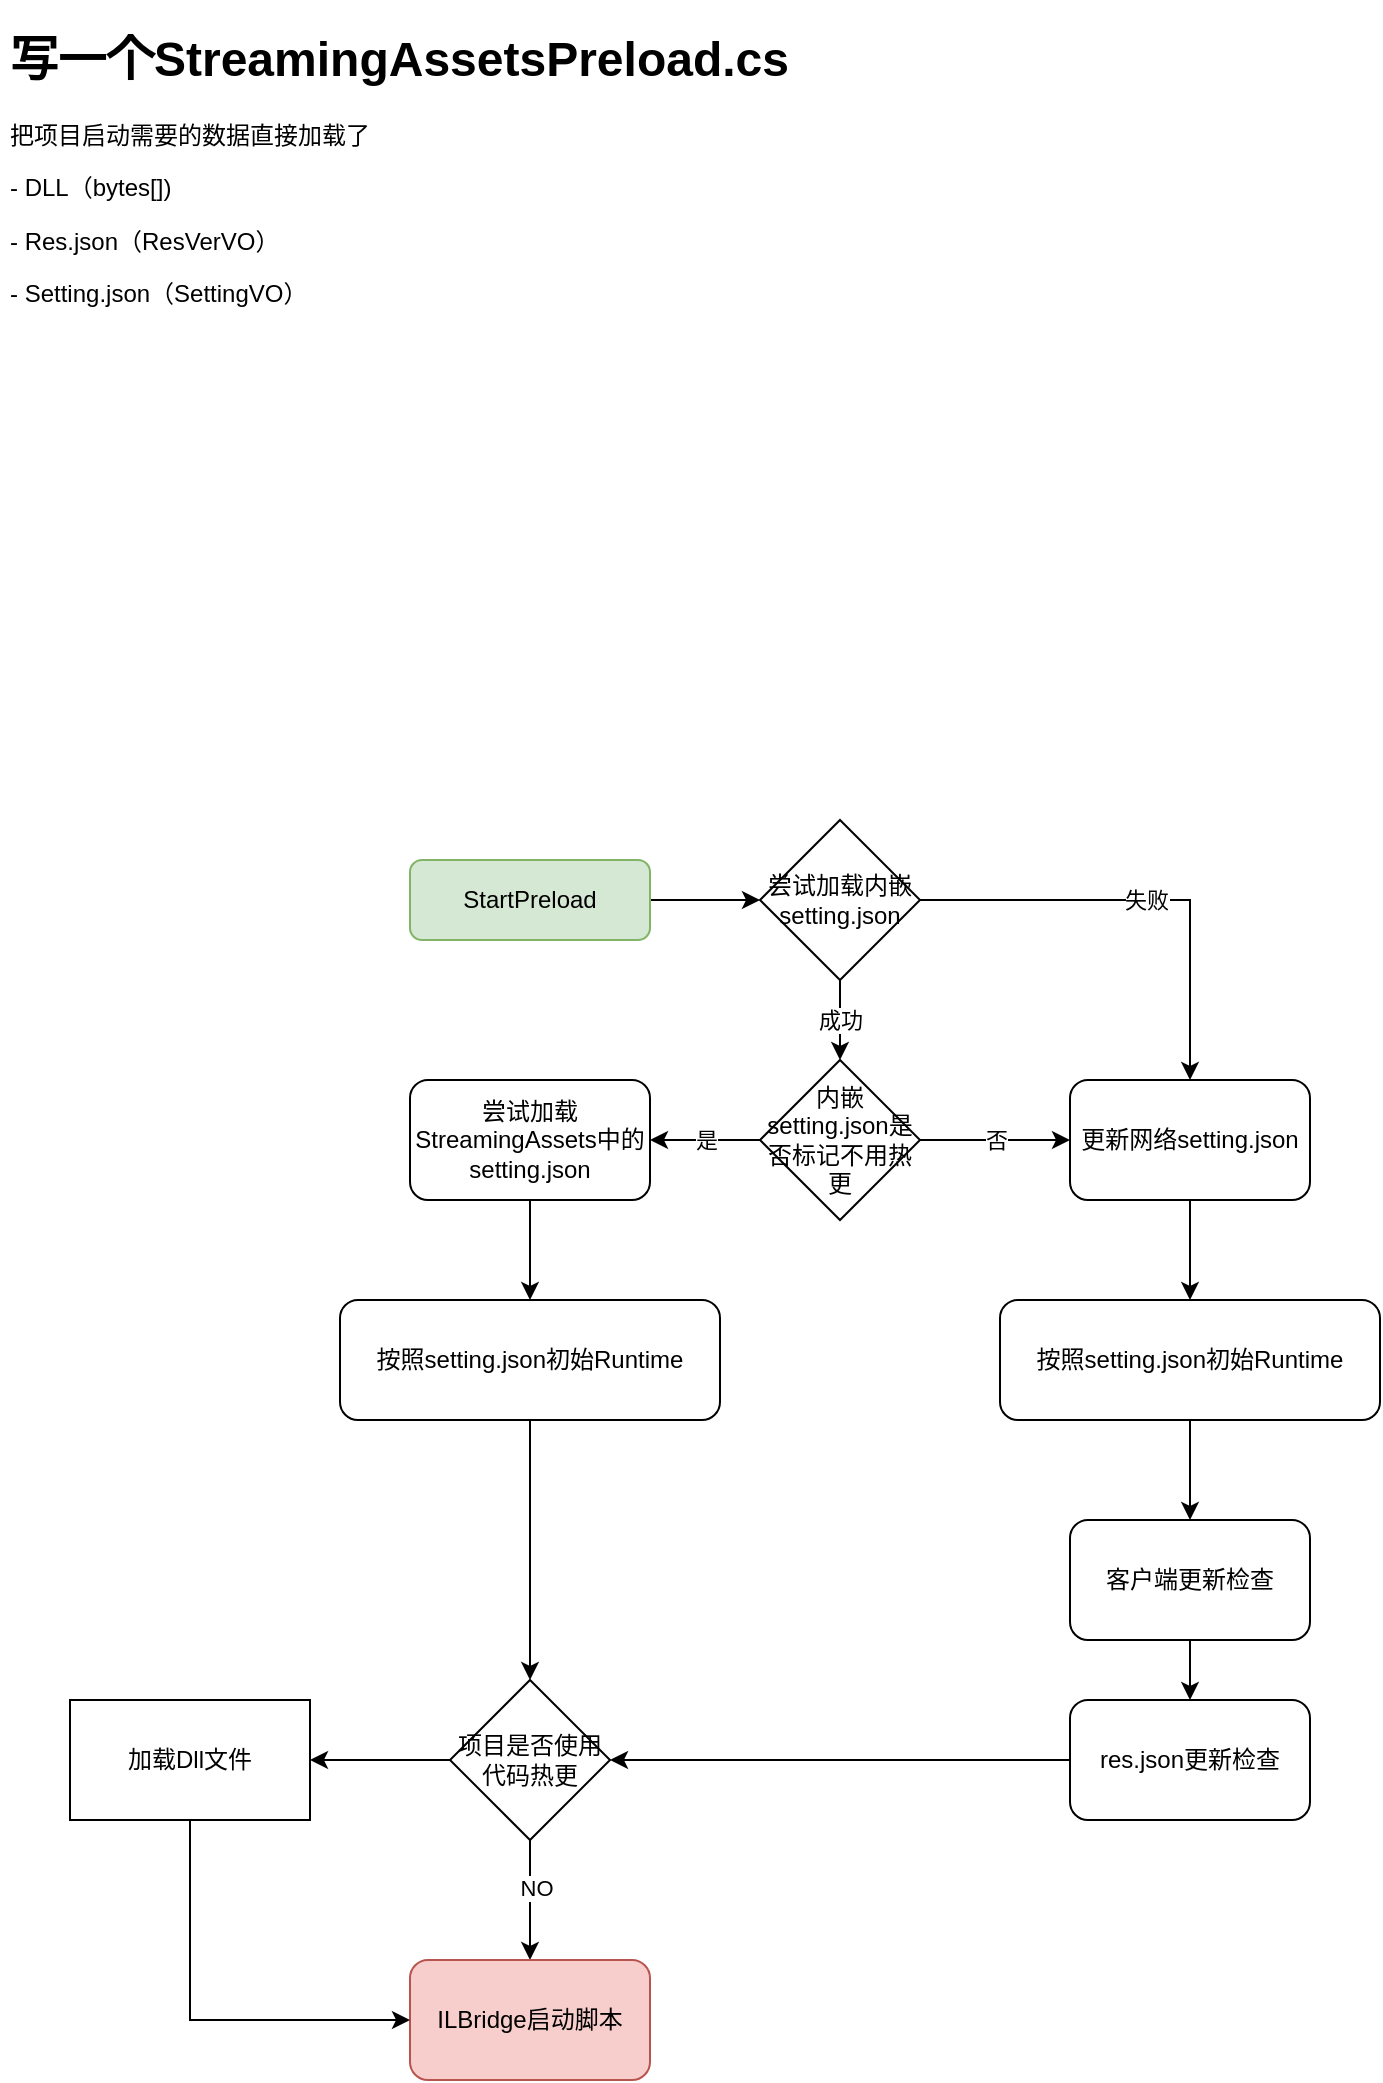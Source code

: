 <mxfile version="26.2.15">
  <diagram id="C5RBs43oDa-KdzZeNtuy" name="Page-1">
    <mxGraphModel dx="2946" dy="1209" grid="1" gridSize="10" guides="1" tooltips="1" connect="1" arrows="1" fold="1" page="1" pageScale="1" pageWidth="827" pageHeight="1169" math="0" shadow="0" adaptiveColors="none">
      <root>
        <mxCell id="WIyWlLk6GJQsqaUBKTNV-0" />
        <mxCell id="WIyWlLk6GJQsqaUBKTNV-1" parent="WIyWlLk6GJQsqaUBKTNV-0" />
        <mxCell id="0GU9FVYjFVz0X6F0ksyF-1" value="" style="edgeStyle=orthogonalEdgeStyle;rounded=0;orthogonalLoop=1;jettySize=auto;html=1;entryX=0;entryY=0.5;entryDx=0;entryDy=0;" parent="WIyWlLk6GJQsqaUBKTNV-1" source="WIyWlLk6GJQsqaUBKTNV-3" target="0GU9FVYjFVz0X6F0ksyF-4" edge="1">
          <mxGeometry relative="1" as="geometry" />
        </mxCell>
        <mxCell id="WIyWlLk6GJQsqaUBKTNV-3" value="StartPreload" style="rounded=1;whiteSpace=wrap;html=1;fontSize=12;glass=0;strokeWidth=1;shadow=0;fillColor=#d5e8d4;strokeColor=#82b366;" parent="WIyWlLk6GJQsqaUBKTNV-1" vertex="1">
          <mxGeometry x="230" y="430" width="120" height="40" as="geometry" />
        </mxCell>
        <mxCell id="0GU9FVYjFVz0X6F0ksyF-16" style="edgeStyle=orthogonalEdgeStyle;rounded=0;orthogonalLoop=1;jettySize=auto;html=1;exitX=0.5;exitY=1;exitDx=0;exitDy=0;entryX=0.5;entryY=0;entryDx=0;entryDy=0;" parent="WIyWlLk6GJQsqaUBKTNV-1" source="0GU9FVYjFVz0X6F0ksyF-0" target="0GU9FVYjFVz0X6F0ksyF-15" edge="1">
          <mxGeometry relative="1" as="geometry" />
        </mxCell>
        <mxCell id="0GU9FVYjFVz0X6F0ksyF-0" value="尝试加载StreamingAssets中的setting.json" style="whiteSpace=wrap;html=1;rounded=1;glass=0;strokeWidth=1;shadow=0;" parent="WIyWlLk6GJQsqaUBKTNV-1" vertex="1">
          <mxGeometry x="230" y="540" width="120" height="60" as="geometry" />
        </mxCell>
        <mxCell id="0GU9FVYjFVz0X6F0ksyF-6" value="失败" style="edgeStyle=orthogonalEdgeStyle;rounded=0;orthogonalLoop=1;jettySize=auto;html=1;entryX=0.5;entryY=0;entryDx=0;entryDy=0;" parent="WIyWlLk6GJQsqaUBKTNV-1" source="0GU9FVYjFVz0X6F0ksyF-4" target="0GU9FVYjFVz0X6F0ksyF-7" edge="1">
          <mxGeometry relative="1" as="geometry">
            <mxPoint x="579" y="450" as="targetPoint" />
          </mxGeometry>
        </mxCell>
        <mxCell id="0GU9FVYjFVz0X6F0ksyF-9" value="成功" style="edgeStyle=orthogonalEdgeStyle;rounded=0;orthogonalLoop=1;jettySize=auto;html=1;entryX=0.5;entryY=0;entryDx=0;entryDy=0;" parent="WIyWlLk6GJQsqaUBKTNV-1" source="0GU9FVYjFVz0X6F0ksyF-4" target="0GU9FVYjFVz0X6F0ksyF-11" edge="1">
          <mxGeometry relative="1" as="geometry">
            <mxPoint x="445" y="580" as="targetPoint" />
          </mxGeometry>
        </mxCell>
        <mxCell id="0GU9FVYjFVz0X6F0ksyF-4" value="尝试加载内嵌setting.json" style="rhombus;whiteSpace=wrap;html=1;" parent="WIyWlLk6GJQsqaUBKTNV-1" vertex="1">
          <mxGeometry x="405" y="410" width="80" height="80" as="geometry" />
        </mxCell>
        <mxCell id="0GU9FVYjFVz0X6F0ksyF-17" style="edgeStyle=orthogonalEdgeStyle;rounded=0;orthogonalLoop=1;jettySize=auto;html=1;exitX=0.5;exitY=1;exitDx=0;exitDy=0;entryX=0.5;entryY=0;entryDx=0;entryDy=0;" parent="WIyWlLk6GJQsqaUBKTNV-1" source="0GU9FVYjFVz0X6F0ksyF-7" target="0GU9FVYjFVz0X6F0ksyF-18" edge="1">
          <mxGeometry relative="1" as="geometry" />
        </mxCell>
        <mxCell id="0GU9FVYjFVz0X6F0ksyF-7" value="更新网络setting.json" style="rounded=1;whiteSpace=wrap;html=1;" parent="WIyWlLk6GJQsqaUBKTNV-1" vertex="1">
          <mxGeometry x="560" y="540" width="120" height="60" as="geometry" />
        </mxCell>
        <mxCell id="0GU9FVYjFVz0X6F0ksyF-13" value="是" style="edgeStyle=orthogonalEdgeStyle;rounded=0;orthogonalLoop=1;jettySize=auto;html=1;entryX=1;entryY=0.5;entryDx=0;entryDy=0;" parent="WIyWlLk6GJQsqaUBKTNV-1" source="0GU9FVYjFVz0X6F0ksyF-11" target="0GU9FVYjFVz0X6F0ksyF-0" edge="1">
          <mxGeometry relative="1" as="geometry">
            <mxPoint x="445" y="740" as="targetPoint" />
          </mxGeometry>
        </mxCell>
        <mxCell id="0GU9FVYjFVz0X6F0ksyF-14" value="否" style="edgeStyle=orthogonalEdgeStyle;rounded=0;orthogonalLoop=1;jettySize=auto;html=1;exitX=1;exitY=0.5;exitDx=0;exitDy=0;entryX=0;entryY=0.5;entryDx=0;entryDy=0;" parent="WIyWlLk6GJQsqaUBKTNV-1" source="0GU9FVYjFVz0X6F0ksyF-11" target="0GU9FVYjFVz0X6F0ksyF-7" edge="1">
          <mxGeometry relative="1" as="geometry" />
        </mxCell>
        <mxCell id="0GU9FVYjFVz0X6F0ksyF-11" value="内嵌setting.json是否标记不用热更" style="rhombus;whiteSpace=wrap;html=1;" parent="WIyWlLk6GJQsqaUBKTNV-1" vertex="1">
          <mxGeometry x="405" y="530" width="80" height="80" as="geometry" />
        </mxCell>
        <mxCell id="0GU9FVYjFVz0X6F0ksyF-25" style="edgeStyle=orthogonalEdgeStyle;rounded=0;orthogonalLoop=1;jettySize=auto;html=1;exitX=0.5;exitY=1;exitDx=0;exitDy=0;entryX=0.5;entryY=0;entryDx=0;entryDy=0;" parent="WIyWlLk6GJQsqaUBKTNV-1" source="0GU9FVYjFVz0X6F0ksyF-15" target="0GU9FVYjFVz0X6F0ksyF-26" edge="1">
          <mxGeometry relative="1" as="geometry">
            <mxPoint x="565" y="1220" as="targetPoint" />
          </mxGeometry>
        </mxCell>
        <mxCell id="0GU9FVYjFVz0X6F0ksyF-15" value="按照setting.json初始Runtime" style="rounded=1;whiteSpace=wrap;html=1;" parent="WIyWlLk6GJQsqaUBKTNV-1" vertex="1">
          <mxGeometry x="195" y="650" width="190" height="60" as="geometry" />
        </mxCell>
        <mxCell id="0GU9FVYjFVz0X6F0ksyF-20" value="" style="edgeStyle=orthogonalEdgeStyle;rounded=0;orthogonalLoop=1;jettySize=auto;html=1;" parent="WIyWlLk6GJQsqaUBKTNV-1" source="0GU9FVYjFVz0X6F0ksyF-18" target="0GU9FVYjFVz0X6F0ksyF-19" edge="1">
          <mxGeometry relative="1" as="geometry" />
        </mxCell>
        <mxCell id="0GU9FVYjFVz0X6F0ksyF-18" value="按照setting.json初始Runtime" style="rounded=1;whiteSpace=wrap;html=1;" parent="WIyWlLk6GJQsqaUBKTNV-1" vertex="1">
          <mxGeometry x="525" y="650" width="190" height="60" as="geometry" />
        </mxCell>
        <mxCell id="0GU9FVYjFVz0X6F0ksyF-22" value="" style="edgeStyle=orthogonalEdgeStyle;rounded=0;orthogonalLoop=1;jettySize=auto;html=1;" parent="WIyWlLk6GJQsqaUBKTNV-1" source="0GU9FVYjFVz0X6F0ksyF-19" target="0GU9FVYjFVz0X6F0ksyF-21" edge="1">
          <mxGeometry relative="1" as="geometry" />
        </mxCell>
        <mxCell id="0GU9FVYjFVz0X6F0ksyF-19" value="客户端更新检查" style="whiteSpace=wrap;html=1;rounded=1;" parent="WIyWlLk6GJQsqaUBKTNV-1" vertex="1">
          <mxGeometry x="560" y="760" width="120" height="60" as="geometry" />
        </mxCell>
        <mxCell id="0GU9FVYjFVz0X6F0ksyF-24" value="" style="edgeStyle=orthogonalEdgeStyle;rounded=0;orthogonalLoop=1;jettySize=auto;html=1;entryX=1;entryY=0.5;entryDx=0;entryDy=0;" parent="WIyWlLk6GJQsqaUBKTNV-1" source="0GU9FVYjFVz0X6F0ksyF-21" target="0GU9FVYjFVz0X6F0ksyF-26" edge="1">
          <mxGeometry relative="1" as="geometry">
            <mxPoint x="565" y="970" as="targetPoint" />
          </mxGeometry>
        </mxCell>
        <mxCell id="0GU9FVYjFVz0X6F0ksyF-21" value="res.json更新检查" style="whiteSpace=wrap;html=1;rounded=1;" parent="WIyWlLk6GJQsqaUBKTNV-1" vertex="1">
          <mxGeometry x="560" y="850" width="120" height="60" as="geometry" />
        </mxCell>
        <mxCell id="0GU9FVYjFVz0X6F0ksyF-28" style="edgeStyle=orthogonalEdgeStyle;rounded=0;orthogonalLoop=1;jettySize=auto;html=1;exitX=0.5;exitY=1;exitDx=0;exitDy=0;entryX=0.5;entryY=0;entryDx=0;entryDy=0;" parent="WIyWlLk6GJQsqaUBKTNV-1" source="0GU9FVYjFVz0X6F0ksyF-26" target="0GU9FVYjFVz0X6F0ksyF-27" edge="1">
          <mxGeometry relative="1" as="geometry" />
        </mxCell>
        <mxCell id="0GU9FVYjFVz0X6F0ksyF-29" value="NO" style="edgeLabel;html=1;align=center;verticalAlign=middle;resizable=0;points=[];" parent="0GU9FVYjFVz0X6F0ksyF-28" vertex="1" connectable="0">
          <mxGeometry x="-0.218" y="3" relative="1" as="geometry">
            <mxPoint as="offset" />
          </mxGeometry>
        </mxCell>
        <mxCell id="0GU9FVYjFVz0X6F0ksyF-31" value="" style="edgeStyle=orthogonalEdgeStyle;rounded=0;orthogonalLoop=1;jettySize=auto;html=1;" parent="WIyWlLk6GJQsqaUBKTNV-1" source="0GU9FVYjFVz0X6F0ksyF-26" target="0GU9FVYjFVz0X6F0ksyF-30" edge="1">
          <mxGeometry relative="1" as="geometry" />
        </mxCell>
        <mxCell id="0GU9FVYjFVz0X6F0ksyF-26" value="项目是否使用代码热更" style="rhombus;whiteSpace=wrap;html=1;" parent="WIyWlLk6GJQsqaUBKTNV-1" vertex="1">
          <mxGeometry x="250" y="840" width="80" height="80" as="geometry" />
        </mxCell>
        <mxCell id="0GU9FVYjFVz0X6F0ksyF-27" value="ILBridge启动脚本" style="rounded=1;whiteSpace=wrap;html=1;fillColor=#f8cecc;strokeColor=#b85450;" parent="WIyWlLk6GJQsqaUBKTNV-1" vertex="1">
          <mxGeometry x="230" y="980" width="120" height="60" as="geometry" />
        </mxCell>
        <mxCell id="0GU9FVYjFVz0X6F0ksyF-32" style="edgeStyle=orthogonalEdgeStyle;rounded=0;orthogonalLoop=1;jettySize=auto;html=1;exitX=0.5;exitY=1;exitDx=0;exitDy=0;entryX=0;entryY=0.5;entryDx=0;entryDy=0;" parent="WIyWlLk6GJQsqaUBKTNV-1" source="0GU9FVYjFVz0X6F0ksyF-30" target="0GU9FVYjFVz0X6F0ksyF-27" edge="1">
          <mxGeometry relative="1" as="geometry" />
        </mxCell>
        <mxCell id="0GU9FVYjFVz0X6F0ksyF-30" value="加载Dll文件" style="whiteSpace=wrap;html=1;" parent="WIyWlLk6GJQsqaUBKTNV-1" vertex="1">
          <mxGeometry x="60" y="850" width="120" height="60" as="geometry" />
        </mxCell>
        <mxCell id="CE5bHnbImw-FEuCOfar4-0" value="&lt;h1&gt;写一个StreamingAssetsPreload.cs&lt;/h1&gt;&lt;p&gt;把项目启动需要的数据直接加载了&lt;/p&gt;&lt;p&gt;- DLL（bytes[])&lt;/p&gt;&lt;p&gt;- Res.json（ResVerVO）&lt;/p&gt;&lt;p&gt;- Setting.json（SettingVO）&lt;/p&gt;" style="text;html=1;strokeColor=none;fillColor=none;spacing=5;spacingTop=-20;whiteSpace=wrap;overflow=hidden;rounded=0;" parent="WIyWlLk6GJQsqaUBKTNV-1" vertex="1">
          <mxGeometry x="25" y="10" width="515" height="160" as="geometry" />
        </mxCell>
      </root>
    </mxGraphModel>
  </diagram>
</mxfile>
